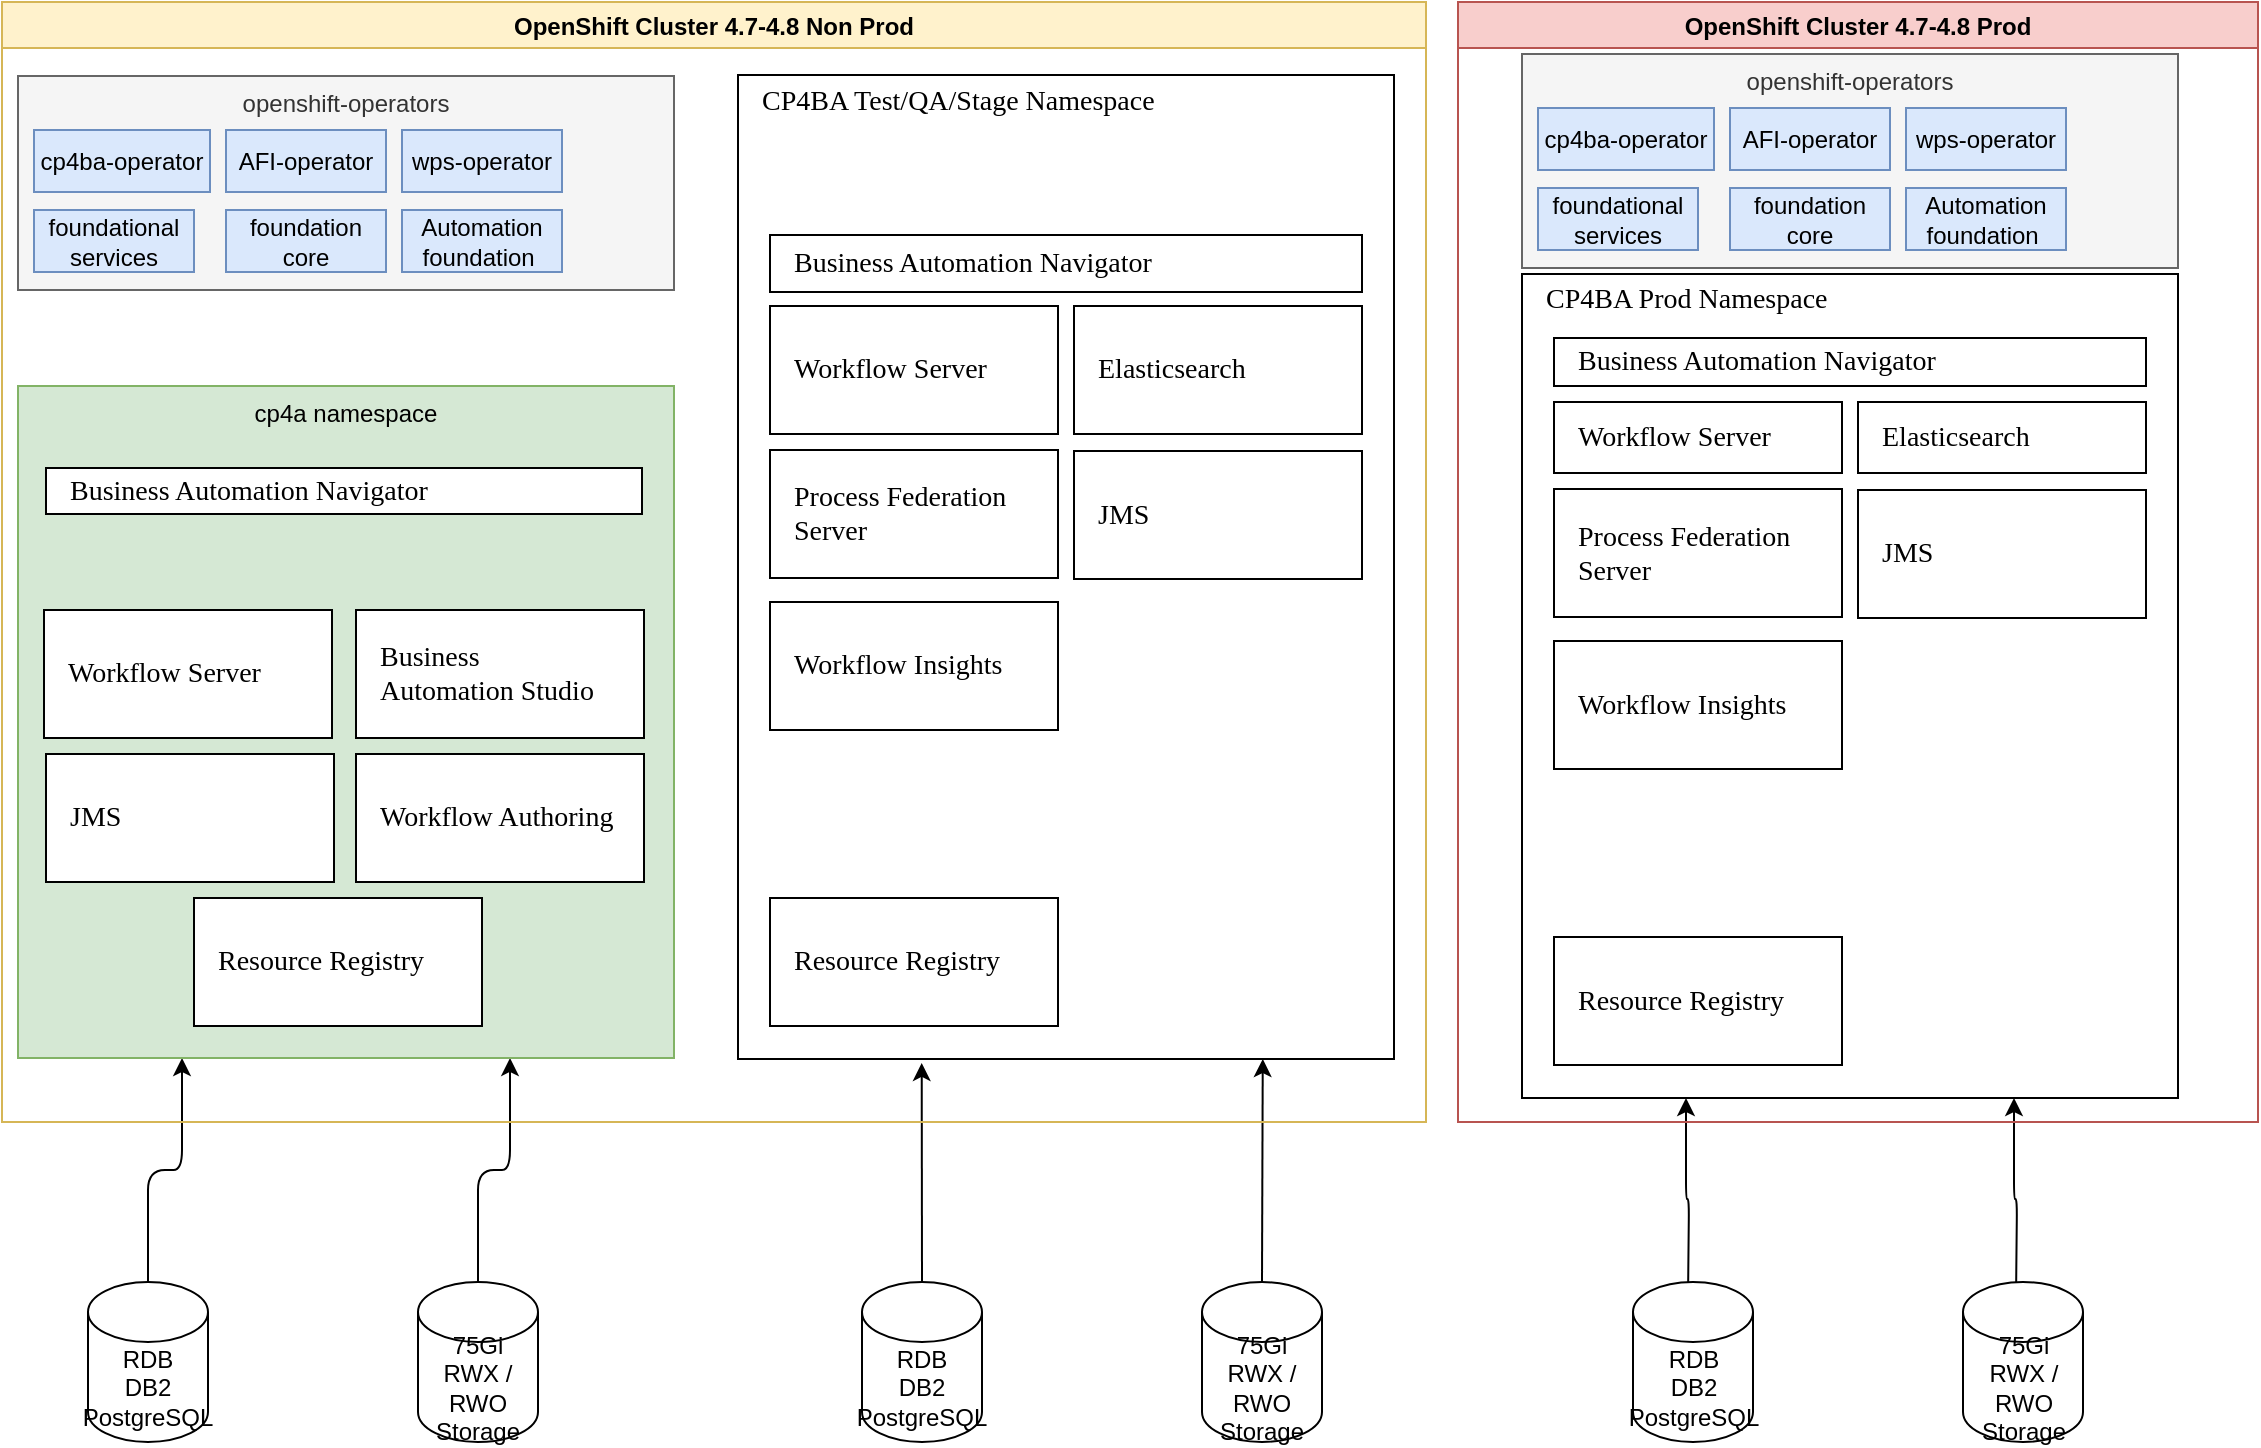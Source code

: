 ﻿<mxfile>
    <diagram id="n7cRyCmh6ItZVgxvmuYI" name="Page-1">
        <mxGraphModel dx="1197" dy="358" grid="1" gridSize="8" guides="1" tooltips="1" connect="1" arrows="1" fold="1" page="1" pageScale="1" pageWidth="1169" pageHeight="827" background="#ffffff" math="0" shadow="0">
            <root>
                <MiscDiagram modelType="MiscDiagram" lastModifiedUserId="dbush@ibm.com" description="" lastModified="2022-01-25T23:59:19Z" _id="miscdiagram_B1mi-XiVt" label="Business Automation Workflow on OCP" id="0">
                    <mxCell/>
                </MiscDiagram>
                <mxCell id="1" parent="0"/>
                <mxCell id="miscdiagram_B1mi-XiVt_43dyQNuRUQxf" style="edgeStyle=orthogonalEdgeStyle;rounded=1;orthogonalLoop=1;jettySize=auto;html=1;jumpStyle=arc;jumpSize=8;entryX=0.25;entryY=1;entryDx=0;entryDy=0;exitX=0.5;exitY=0;exitDx=0;exitDy=0;exitPerimeter=0;" parent="1" source="4" target="15" edge="1">
                    <mxGeometry relative="1" as="geometry">
                        <mxPoint x="82" y="672" as="sourcePoint"/>
                    </mxGeometry>
                </mxCell>
                <mxCell id="miscdiagram_B1mi-XiVt_53dyQNuRDxSE" style="edgeStyle=orthogonalEdgeStyle;rounded=1;orthogonalLoop=1;jettySize=auto;html=1;jumpStyle=arc;jumpSize=8;entryX=0.75;entryY=1;entryDx=0;entryDy=0;exitX=0.5;exitY=0;exitDx=0;exitDy=0;exitPerimeter=0;" parent="1" source="7" target="15" edge="1">
                    <mxGeometry relative="1" as="geometry">
                        <mxPoint x="180" y="673" as="sourcePoint"/>
                    </mxGeometry>
                </mxCell>
                <mxCell id="miscdiagram_B1mi-XiVt_83dyQNuRceHy" style="edgeStyle=orthogonalEdgeStyle;rounded=1;orthogonalLoop=1;jettySize=auto;html=1;jumpStyle=arc;jumpSize=8;entryX=0.28;entryY=1.004;entryDx=0;entryDy=0;entryPerimeter=0;exitX=0.5;exitY=0;exitDx=0;exitDy=0;exitPerimeter=0;" parent="1" source="8" target="miscdiagram_B1mi-XiVt_233dyQNuR5TzZ" edge="1">
                    <mxGeometry relative="1" as="geometry">
                        <mxPoint x="468" y="673" as="sourcePoint"/>
                    </mxGeometry>
                </mxCell>
                <mxCell id="miscdiagram_B1mi-XiVt_93dyQNuRpAbz" style="edgeStyle=orthogonalEdgeStyle;rounded=1;orthogonalLoop=1;jettySize=auto;html=1;jumpStyle=arc;jumpSize=8;entryX=0.8;entryY=1;entryDx=0;entryDy=0;entryPerimeter=0;exitX=0.5;exitY=0;exitDx=0;exitDy=0;exitPerimeter=0;" parent="1" source="9" target="miscdiagram_B1mi-XiVt_233dyQNuR5TzZ" edge="1">
                    <mxGeometry relative="1" as="geometry">
                        <mxPoint x="639" y="673" as="sourcePoint"/>
                    </mxGeometry>
                </mxCell>
                <mxCell id="miscdiagram_B1mi-XiVt_123dyQNuRwhRd" style="edgeStyle=orthogonalEdgeStyle;rounded=1;orthogonalLoop=1;jettySize=auto;html=1;jumpStyle=arc;jumpSize=8;entryX=0.25;entryY=1;entryDx=0;entryDy=0;entryPerimeter=0;" parent="1" target="miscdiagram_B1mi-XiVt_363dyQNuRBiuD" edge="1">
                    <mxGeometry relative="1" as="geometry">
                        <mxPoint x="851" y="673" as="sourcePoint"/>
                    </mxGeometry>
                </mxCell>
                <mxCell id="miscdiagram_B1mi-XiVt_133dyQNuRwoWk" style="edgeStyle=orthogonalEdgeStyle;rounded=1;orthogonalLoop=1;jettySize=auto;html=1;jumpStyle=arc;jumpSize=8;entryX=0.75;entryY=1;entryDx=0;entryDy=0;entryPerimeter=0;" parent="1" target="miscdiagram_B1mi-XiVt_363dyQNuRBiuD" edge="1">
                    <mxGeometry relative="1" as="geometry">
                        <mxPoint x="1015" y="673" as="sourcePoint"/>
                    </mxGeometry>
                </mxCell>
                <mxCell id="2" value="OpenShift Cluster 4.7-4.8 Non Prod" style="swimlane;fillColor=#fff2cc;strokeColor=#d6b656;" parent="1" vertex="1">
                    <mxGeometry x="8" y="24" width="712" height="560" as="geometry"/>
                </mxCell>
                <UserObject placeholders="1" label="CP4BA Test/QA/Stage Namespace" Icon-Name="border--none" id="miscdiagram_B1mi-XiVt_233dyQNuR5TzZ">
                    <mxCell style="shape=mxgraph.ibm2mondrian.base;shapeType=lg;shapeLayout=expanded;colorFamily=green;colorBackground=noColor:noColor;html=1;whiteSpace=wrap;metaEdit=1;strokeWidth=1;collapsible=0;recursiveResize=0;expand=0;fontFamily=IBM Plex Sans;fontColor=#000000;fontSize=14;image=;verticalAlign=top;align=left;spacing=0;spacingLeft=12;spacingRight=16;spacingTop=0;spacingBottom=0;container=1" parent="2" vertex="1">
                        <mxGeometry x="368" y="36.5" width="328" height="492" as="geometry"/>
                    </mxCell>
                </UserObject>
                <UserObject placeholders="1" label="Business Automation Navigator" Icon-Name="cube" _id="userobject_36y3cLvDFU4" id="miscdiagram_B1mi-XiVt_243dyQNuRa10m">
                    <mxCell style="shape=mxgraph.ibm2mondrian.base;shapeType=lg;shapeLayout=expanded;colorFamily=green;colorBackground=noColor:noColor;html=1;whiteSpace=wrap;metaEdit=1;strokeWidth=1;collapsible=0;recursiveResize=0;expand=0;fontFamily=IBM Plex Sans;fontColor=#000000;fontSize=14;image=;verticalAlign=middle;align=left;spacing=0;spacingLeft=12;spacingRight=16;spacingTop=0;spacingBottom=0;container=1" parent="miscdiagram_B1mi-XiVt_233dyQNuR5TzZ" vertex="1">
                        <mxGeometry x="16" y="80" width="296" height="28.5" as="geometry"/>
                    </mxCell>
                </UserObject>
                <UserObject placeholders="1" label="Workflow Server" Icon-Name="cube" _id="userobject_36y3cLvdL76" id="miscdiagram_B1mi-XiVt_253dyQNuRO6Fu">
                    <mxCell style="shape=mxgraph.ibm2mondrian.base;shapeType=lg;shapeLayout=expanded;colorFamily=green;colorBackground=noColor:noColor;html=1;whiteSpace=wrap;metaEdit=1;strokeWidth=1;collapsible=0;recursiveResize=0;expand=0;fontFamily=IBM Plex Sans;fontColor=#000000;fontSize=14;image=;verticalAlign=middle;align=left;spacing=0;spacingLeft=12;spacingRight=16;spacingTop=0;spacingBottom=0;container=1" parent="miscdiagram_B1mi-XiVt_233dyQNuR5TzZ" vertex="1">
                        <mxGeometry x="16" y="115.5" width="144" height="64" as="geometry"/>
                    </mxCell>
                </UserObject>
                <UserObject placeholders="1" label="Process Federation Server" Icon-Name="cube" _id="userobject_36y3cLvsVA0" id="miscdiagram_B1mi-XiVt_263dyQNuRanNm">
                    <mxCell style="shape=mxgraph.ibm2mondrian.base;shapeType=lg;shapeLayout=expanded;colorFamily=green;colorBackground=noColor:noColor;html=1;whiteSpace=wrap;metaEdit=1;strokeWidth=1;collapsible=0;recursiveResize=0;expand=0;fontFamily=IBM Plex Sans;fontColor=#000000;fontSize=14;image=;verticalAlign=middle;align=left;spacing=0;spacingLeft=12;spacingRight=16;spacingTop=0;spacingBottom=0;container=1" parent="miscdiagram_B1mi-XiVt_233dyQNuR5TzZ" vertex="1">
                        <mxGeometry x="16" y="187.5" width="144" height="64" as="geometry"/>
                    </mxCell>
                </UserObject>
                <UserObject placeholders="1" label="Workflow Insights" Icon-Name="cube" _id="userobject_36y3cLvmbec" id="miscdiagram_B1mi-XiVt_273dyQNuRzqN7">
                    <mxCell style="shape=mxgraph.ibm2mondrian.base;shapeType=lg;shapeLayout=expanded;colorFamily=green;colorBackground=noColor:noColor;html=1;whiteSpace=wrap;metaEdit=1;strokeWidth=1;collapsible=0;recursiveResize=0;expand=0;fontFamily=IBM Plex Sans;fontColor=#000000;fontSize=14;image=;verticalAlign=middle;align=left;spacing=0;spacingLeft=12;spacingRight=16;spacingTop=0;spacingBottom=0;container=1" parent="miscdiagram_B1mi-XiVt_233dyQNuR5TzZ" vertex="1">
                        <mxGeometry x="16" y="263.5" width="144" height="64" as="geometry"/>
                    </mxCell>
                </UserObject>
                <UserObject placeholders="1" label="Resource Registry" Icon-Name="cube" _id="userobject_36y3cLwXUUV" id="miscdiagram_B1mi-XiVt_293dyQNuRFxgx">
                    <mxCell style="shape=mxgraph.ibm2mondrian.base;shapeType=lg;shapeLayout=expanded;colorFamily=green;colorBackground=noColor:noColor;html=1;whiteSpace=wrap;metaEdit=1;strokeWidth=1;collapsible=0;recursiveResize=0;expand=0;fontFamily=IBM Plex Sans;fontColor=#000000;fontSize=14;image=;verticalAlign=middle;align=left;spacing=0;spacingLeft=12;spacingRight=16;spacingTop=0;spacingBottom=0;container=1" parent="miscdiagram_B1mi-XiVt_233dyQNuR5TzZ" vertex="1">
                        <mxGeometry x="16" y="411.5" width="144" height="64" as="geometry"/>
                    </mxCell>
                </UserObject>
                <UserObject placeholders="1" label="JMS" Icon-Name="cube" _id="userobject_36y3cLwyxS9" id="miscdiagram_B1mi-XiVt_333dyQNuRNixF">
                    <mxCell style="shape=mxgraph.ibm2mondrian.base;shapeType=lg;shapeLayout=expanded;colorFamily=green;colorBackground=noColor:noColor;html=1;whiteSpace=wrap;metaEdit=1;strokeWidth=1;collapsible=0;recursiveResize=0;expand=0;fontFamily=IBM Plex Sans;fontColor=#000000;fontSize=14;image=;verticalAlign=middle;align=left;spacing=0;spacingLeft=12;spacingRight=16;spacingTop=0;spacingBottom=0;container=1" parent="miscdiagram_B1mi-XiVt_233dyQNuR5TzZ" vertex="1">
                        <mxGeometry x="168" y="188" width="144" height="64" as="geometry"/>
                    </mxCell>
                </UserObject>
                <UserObject placeholders="1" label="Elasticsearch" Icon-Name="cube" _id="userobject_36y3cLwUjYT" id="miscdiagram_B1mi-XiVt_343dyQNuRgBMq">
                    <mxCell style="shape=mxgraph.ibm2mondrian.base;shapeType=lg;shapeLayout=expanded;colorFamily=green;colorBackground=noColor:noColor;html=1;whiteSpace=wrap;metaEdit=1;strokeWidth=1;collapsible=0;recursiveResize=0;expand=0;fontFamily=IBM Plex Sans;fontColor=#000000;fontSize=14;image=;verticalAlign=middle;align=left;spacing=0;spacingLeft=12;spacingRight=16;spacingTop=0;spacingBottom=0;container=1" parent="miscdiagram_B1mi-XiVt_233dyQNuR5TzZ" vertex="1">
                        <mxGeometry x="168" y="115.5" width="144" height="64" as="geometry"/>
                    </mxCell>
                </UserObject>
                <mxCell id="12" value="openshift-operators" style="rounded=0;whiteSpace=wrap;html=1;fillColor=#f5f5f5;fontColor=#333333;strokeColor=#666666;verticalAlign=top;" parent="2" vertex="1">
                    <mxGeometry x="8" y="37" width="328" height="107" as="geometry"/>
                </mxCell>
                <mxCell id="13" value="cp4ba-operator" style="rounded=0;whiteSpace=wrap;html=1;fillColor=#dae8fc;strokeColor=#6c8ebf;" parent="2" vertex="1">
                    <mxGeometry x="16" y="64" width="88" height="31" as="geometry"/>
                </mxCell>
                <mxCell id="14" value="AFI-operator" style="rounded=0;whiteSpace=wrap;html=1;fillColor=#dae8fc;strokeColor=#6c8ebf;" parent="2" vertex="1">
                    <mxGeometry x="112" y="64" width="80" height="31" as="geometry"/>
                </mxCell>
                <mxCell id="15" value="cp4a namespace" style="rounded=0;whiteSpace=wrap;html=1;verticalAlign=top;fillColor=#d5e8d4;strokeColor=#82b366;" parent="2" vertex="1">
                    <mxGeometry x="8" y="192" width="328" height="336" as="geometry"/>
                </mxCell>
                <UserObject placeholders="1" label="Business Automation Navigator" Icon-Name="cube" _id="userobject_36xxOpgz7oH" id="miscdiagram_B1mi-XiVt_183dyQNuRCdp0">
                    <mxCell style="shape=mxgraph.ibm2mondrian.base;shapeType=lg;shapeLayout=expanded;colorFamily=green;colorBackground=noColor:noColor;html=1;whiteSpace=wrap;metaEdit=1;strokeWidth=1;collapsible=0;recursiveResize=0;expand=0;fontFamily=IBM Plex Sans;fontColor=#000000;fontSize=14;image=;verticalAlign=middle;align=left;spacing=0;spacingLeft=12;spacingRight=16;spacingTop=0;spacingBottom=0;container=1" parent="2" vertex="1">
                        <mxGeometry x="22" y="233" width="298" height="23" as="geometry"/>
                    </mxCell>
                </UserObject>
                <UserObject placeholders="1" label="Business Automation Studio" Icon-Name="cube" _id="userobject_36xzUgNaQta" id="miscdiagram_B1mi-XiVt_203dyQNuRJsQD">
                    <mxCell style="shape=mxgraph.ibm2mondrian.base;shapeType=lg;shapeLayout=expanded;colorFamily=green;colorBackground=noColor:noColor;html=1;whiteSpace=wrap;metaEdit=1;strokeWidth=1;collapsible=0;recursiveResize=0;expand=0;fontFamily=IBM Plex Sans;fontColor=#000000;fontSize=14;image=;verticalAlign=middle;align=left;spacing=0;spacingLeft=12;spacingRight=16;spacingTop=0;spacingBottom=0;container=1" parent="2" vertex="1">
                        <mxGeometry x="177" y="304" width="144" height="64" as="geometry"/>
                    </mxCell>
                </UserObject>
                <UserObject placeholders="1" label="Workflow Authoring" Icon-Name="cube" _id="userobject_33307lJiBC1" id="miscdiagram_B1mi-XiVt_173dyQNuRdhab">
                    <mxCell style="shape=mxgraph.ibm2mondrian.base;shapeType=lg;shapeLayout=expanded;colorFamily=green;colorBackground=noColor:noColor;html=1;whiteSpace=wrap;metaEdit=1;strokeWidth=1;collapsible=0;recursiveResize=0;expand=0;fontFamily=IBM Plex Sans;fontColor=#000000;fontSize=14;image=;verticalAlign=middle;align=left;spacing=0;spacingLeft=12;spacingRight=16;spacingTop=0;spacingBottom=0;container=1" parent="2" vertex="1">
                        <mxGeometry x="177" y="376" width="144" height="64" as="geometry"/>
                    </mxCell>
                </UserObject>
                <UserObject placeholders="1" label="Workflow Server" Icon-Name="cube" id="miscdiagram_B1mi-XiVt_163dyQNuR74nw">
                    <mxCell style="shape=mxgraph.ibm2mondrian.base;shapeType=lg;shapeLayout=expanded;colorFamily=green;colorBackground=noColor:noColor;html=1;whiteSpace=wrap;metaEdit=1;strokeWidth=1;collapsible=0;recursiveResize=0;expand=0;fontFamily=IBM Plex Sans;fontColor=#000000;fontSize=14;image=;verticalAlign=middle;align=left;spacing=0;spacingLeft=12;spacingRight=16;spacingTop=0;spacingBottom=0;container=1" parent="2" vertex="1">
                        <mxGeometry x="21" y="304" width="144" height="64" as="geometry"/>
                    </mxCell>
                </UserObject>
                <UserObject placeholders="1" label="JMS" Icon-Name="cube" _id="userobject_36xAfdTrJis" id="miscdiagram_B1mi-XiVt_223dyQNuR4viP">
                    <mxCell style="shape=mxgraph.ibm2mondrian.base;shapeType=lg;shapeLayout=expanded;colorFamily=green;colorBackground=noColor:noColor;html=1;whiteSpace=wrap;metaEdit=1;strokeWidth=1;collapsible=0;recursiveResize=0;expand=0;fontFamily=IBM Plex Sans;fontColor=#000000;fontSize=14;image=;verticalAlign=middle;align=left;spacing=0;spacingLeft=12;spacingRight=16;spacingTop=0;spacingBottom=0;container=1" parent="2" vertex="1">
                        <mxGeometry x="22" y="376" width="144" height="64" as="geometry"/>
                    </mxCell>
                </UserObject>
                <UserObject placeholders="1" label="Resource Registry" Icon-Name="cube" _id="userobject_36xxV5GtFeF" id="miscdiagram_B1mi-XiVt_193dyQNuRiL15">
                    <mxCell style="shape=mxgraph.ibm2mondrian.base;shapeType=lg;shapeLayout=expanded;colorFamily=green;colorBackground=noColor:noColor;html=1;whiteSpace=wrap;metaEdit=1;strokeWidth=1;collapsible=0;recursiveResize=0;expand=0;fontFamily=IBM Plex Sans;fontColor=#000000;fontSize=14;image=;verticalAlign=middle;align=left;spacing=0;spacingLeft=12;spacingRight=16;spacingTop=0;spacingBottom=0;container=1" parent="2" vertex="1">
                        <mxGeometry x="96" y="448" width="144" height="64" as="geometry"/>
                    </mxCell>
                </UserObject>
                <mxCell id="21" value="wps-operator" style="rounded=0;whiteSpace=wrap;html=1;fillColor=#dae8fc;strokeColor=#6c8ebf;" vertex="1" parent="2">
                    <mxGeometry x="200" y="64" width="80" height="31" as="geometry"/>
                </mxCell>
                <mxCell id="22" value="foundational services" style="rounded=0;whiteSpace=wrap;html=1;fillColor=#dae8fc;strokeColor=#6c8ebf;" vertex="1" parent="2">
                    <mxGeometry x="16" y="104" width="80" height="31" as="geometry"/>
                </mxCell>
                <mxCell id="23" value="foundation core" style="rounded=0;whiteSpace=wrap;html=1;fillColor=#dae8fc;strokeColor=#6c8ebf;" vertex="1" parent="2">
                    <mxGeometry x="112" y="104" width="80" height="31" as="geometry"/>
                </mxCell>
                <mxCell id="24" value="Automation foundation&amp;nbsp;" style="rounded=0;whiteSpace=wrap;html=1;fillColor=#dae8fc;strokeColor=#6c8ebf;" vertex="1" parent="2">
                    <mxGeometry x="200" y="104" width="80" height="31" as="geometry"/>
                </mxCell>
                <mxCell id="3" value="OpenShift Cluster 4.7-4.8 Prod" style="swimlane;fillColor=#f8cecc;strokeColor=#b85450;" parent="1" vertex="1">
                    <mxGeometry x="736" y="24" width="400" height="560" as="geometry"/>
                </mxCell>
                <UserObject placeholders="1" label="CP4BA Prod Namespace" Icon-Name="border--none" _id="userobject_3aq1ApxJrjd" id="miscdiagram_B1mi-XiVt_363dyQNuRBiuD">
                    <mxCell style="shape=mxgraph.ibm2mondrian.base;shapeType=lg;shapeLayout=expanded;colorFamily=green;colorBackground=noColor:noColor;html=1;whiteSpace=wrap;metaEdit=1;strokeWidth=1;collapsible=0;recursiveResize=0;expand=0;fontFamily=IBM Plex Sans;fontColor=#000000;fontSize=14;image=;verticalAlign=top;align=left;spacing=0;spacingLeft=12;spacingRight=16;spacingTop=0;spacingBottom=0;container=1" parent="3" vertex="1">
                        <mxGeometry x="32" y="136" width="328" height="412" as="geometry"/>
                    </mxCell>
                </UserObject>
                <UserObject placeholders="1" label="Business Automation Navigator" Icon-Name="cube" _id="userobject_3aq1ApyPILN" id="miscdiagram_B1mi-XiVt_373dyQNuRimFg">
                    <mxCell style="shape=mxgraph.ibm2mondrian.base;shapeType=lg;shapeLayout=expanded;colorFamily=green;colorBackground=noColor:noColor;html=1;whiteSpace=wrap;metaEdit=1;strokeWidth=1;collapsible=0;recursiveResize=0;expand=0;fontFamily=IBM Plex Sans;fontColor=#000000;fontSize=14;image=;verticalAlign=middle;align=left;spacing=0;spacingLeft=12;spacingRight=16;spacingTop=0;spacingBottom=0;container=1" parent="miscdiagram_B1mi-XiVt_363dyQNuRBiuD" vertex="1">
                        <mxGeometry x="16" y="32" width="296" height="24" as="geometry"/>
                    </mxCell>
                </UserObject>
                <UserObject placeholders="1" label="Workflow Server" Icon-Name="cube" _id="userobject_3aq1ApyDzPA" id="miscdiagram_B1mi-XiVt_383dyQNuRLyA6">
                    <mxCell style="shape=mxgraph.ibm2mondrian.base;shapeType=lg;shapeLayout=expanded;colorFamily=green;colorBackground=noColor:noColor;html=1;whiteSpace=wrap;metaEdit=1;strokeWidth=1;collapsible=0;recursiveResize=0;expand=0;fontFamily=IBM Plex Sans;fontColor=#000000;fontSize=14;image=;verticalAlign=middle;align=left;spacing=0;spacingLeft=12;spacingRight=16;spacingTop=0;spacingBottom=0;container=1" parent="miscdiagram_B1mi-XiVt_363dyQNuRBiuD" vertex="1">
                        <mxGeometry x="16" y="64" width="144" height="35.5" as="geometry"/>
                    </mxCell>
                </UserObject>
                <UserObject placeholders="1" label="Process Federation Server" Icon-Name="cube" _id="userobject_3aq1Apy78M6" id="miscdiagram_B1mi-XiVt_393dyQNuRI2Vs">
                    <mxCell style="shape=mxgraph.ibm2mondrian.base;shapeType=lg;shapeLayout=expanded;colorFamily=green;colorBackground=noColor:noColor;html=1;whiteSpace=wrap;metaEdit=1;strokeWidth=1;collapsible=0;recursiveResize=0;expand=0;fontFamily=IBM Plex Sans;fontColor=#000000;fontSize=14;image=;verticalAlign=middle;align=left;spacing=0;spacingLeft=12;spacingRight=16;spacingTop=0;spacingBottom=0;container=1" parent="miscdiagram_B1mi-XiVt_363dyQNuRBiuD" vertex="1">
                        <mxGeometry x="16" y="107.5" width="144" height="64" as="geometry"/>
                    </mxCell>
                </UserObject>
                <UserObject placeholders="1" label="Workflow Insights" Icon-Name="cube" _id="userobject_3aq1ApyDDlS" id="miscdiagram_B1mi-XiVt_403dyQNuRXnkZ">
                    <mxCell style="shape=mxgraph.ibm2mondrian.base;shapeType=lg;shapeLayout=expanded;colorFamily=green;colorBackground=noColor:noColor;html=1;whiteSpace=wrap;metaEdit=1;strokeWidth=1;collapsible=0;recursiveResize=0;expand=0;fontFamily=IBM Plex Sans;fontColor=#000000;fontSize=14;image=;verticalAlign=middle;align=left;spacing=0;spacingLeft=12;spacingRight=16;spacingTop=0;spacingBottom=0;container=1" parent="miscdiagram_B1mi-XiVt_363dyQNuRBiuD" vertex="1">
                        <mxGeometry x="16" y="183.5" width="144" height="64" as="geometry"/>
                    </mxCell>
                </UserObject>
                <UserObject placeholders="1" label="Resource Registry" Icon-Name="cube" _id="userobject_3aq1Apygkcd" id="miscdiagram_B1mi-XiVt_423dyQNuRAbgW">
                    <mxCell style="shape=mxgraph.ibm2mondrian.base;shapeType=lg;shapeLayout=expanded;colorFamily=green;colorBackground=noColor:noColor;html=1;whiteSpace=wrap;metaEdit=1;strokeWidth=1;collapsible=0;recursiveResize=0;expand=0;fontFamily=IBM Plex Sans;fontColor=#000000;fontSize=14;image=;verticalAlign=middle;align=left;spacing=0;spacingLeft=12;spacingRight=16;spacingTop=0;spacingBottom=0;container=1" parent="miscdiagram_B1mi-XiVt_363dyQNuRBiuD" vertex="1">
                        <mxGeometry x="16" y="331.5" width="144" height="64" as="geometry"/>
                    </mxCell>
                </UserObject>
                <UserObject placeholders="1" label="JMS" Icon-Name="cube" _id="userobject_3aq1Apyf4Vp" id="miscdiagram_B1mi-XiVt_463dyQNuRknFu">
                    <mxCell style="shape=mxgraph.ibm2mondrian.base;shapeType=lg;shapeLayout=expanded;colorFamily=green;colorBackground=noColor:noColor;html=1;whiteSpace=wrap;metaEdit=1;strokeWidth=1;collapsible=0;recursiveResize=0;expand=0;fontFamily=IBM Plex Sans;fontColor=#000000;fontSize=14;image=;verticalAlign=middle;align=left;spacing=0;spacingLeft=12;spacingRight=16;spacingTop=0;spacingBottom=0;container=1" parent="miscdiagram_B1mi-XiVt_363dyQNuRBiuD" vertex="1">
                        <mxGeometry x="168" y="108" width="144" height="64" as="geometry"/>
                    </mxCell>
                </UserObject>
                <UserObject placeholders="1" label="Elasticsearch" Icon-Name="cube" _id="userobject_3aq1Apzbwc4" id="miscdiagram_B1mi-XiVt_473dyQNuRft76">
                    <mxCell style="shape=mxgraph.ibm2mondrian.base;shapeType=lg;shapeLayout=expanded;colorFamily=green;colorBackground=noColor:noColor;html=1;whiteSpace=wrap;metaEdit=1;strokeWidth=1;collapsible=0;recursiveResize=0;expand=0;fontFamily=IBM Plex Sans;fontColor=#000000;fontSize=14;image=;verticalAlign=middle;align=left;spacing=0;spacingLeft=12;spacingRight=16;spacingTop=0;spacingBottom=0;container=1" parent="miscdiagram_B1mi-XiVt_363dyQNuRBiuD" vertex="1">
                        <mxGeometry x="168" y="64" width="144" height="35.5" as="geometry"/>
                    </mxCell>
                </UserObject>
                <mxCell id="25" value="openshift-operators" style="rounded=0;whiteSpace=wrap;html=1;fillColor=#f5f5f5;fontColor=#333333;strokeColor=#666666;verticalAlign=top;" vertex="1" parent="3">
                    <mxGeometry x="32" y="26" width="328" height="107" as="geometry"/>
                </mxCell>
                <mxCell id="26" value="cp4ba-operator" style="rounded=0;whiteSpace=wrap;html=1;fillColor=#dae8fc;strokeColor=#6c8ebf;" vertex="1" parent="3">
                    <mxGeometry x="40" y="53" width="88" height="31" as="geometry"/>
                </mxCell>
                <mxCell id="27" value="AFI-operator" style="rounded=0;whiteSpace=wrap;html=1;fillColor=#dae8fc;strokeColor=#6c8ebf;" vertex="1" parent="3">
                    <mxGeometry x="136" y="53" width="80" height="31" as="geometry"/>
                </mxCell>
                <mxCell id="28" value="wps-operator" style="rounded=0;whiteSpace=wrap;html=1;fillColor=#dae8fc;strokeColor=#6c8ebf;" vertex="1" parent="3">
                    <mxGeometry x="224" y="53" width="80" height="31" as="geometry"/>
                </mxCell>
                <mxCell id="29" value="foundational services" style="rounded=0;whiteSpace=wrap;html=1;fillColor=#dae8fc;strokeColor=#6c8ebf;" vertex="1" parent="3">
                    <mxGeometry x="40" y="93" width="80" height="31" as="geometry"/>
                </mxCell>
                <mxCell id="30" value="foundation core" style="rounded=0;whiteSpace=wrap;html=1;fillColor=#dae8fc;strokeColor=#6c8ebf;" vertex="1" parent="3">
                    <mxGeometry x="136" y="93" width="80" height="31" as="geometry"/>
                </mxCell>
                <mxCell id="31" value="Automation foundation&amp;nbsp;" style="rounded=0;whiteSpace=wrap;html=1;fillColor=#dae8fc;strokeColor=#6c8ebf;" vertex="1" parent="3">
                    <mxGeometry x="224" y="93" width="80" height="31" as="geometry"/>
                </mxCell>
                <mxCell id="4" value="RDB&lt;br&gt;DB2 PostgreSQL" style="shape=cylinder3;whiteSpace=wrap;html=1;boundedLbl=1;backgroundOutline=1;size=15;" parent="1" vertex="1">
                    <mxGeometry x="51" y="664" width="60" height="80" as="geometry"/>
                </mxCell>
                <mxCell id="7" value="75Gi&lt;br&gt;RWX / RWO&lt;br&gt;Storage" style="shape=cylinder3;whiteSpace=wrap;html=1;boundedLbl=1;backgroundOutline=1;size=15;" parent="1" vertex="1">
                    <mxGeometry x="216" y="664" width="60" height="80" as="geometry"/>
                </mxCell>
                <mxCell id="8" value="RDB&lt;br&gt;DB2 PostgreSQL" style="shape=cylinder3;whiteSpace=wrap;html=1;boundedLbl=1;backgroundOutline=1;size=15;" parent="1" vertex="1">
                    <mxGeometry x="438" y="664" width="60" height="80" as="geometry"/>
                </mxCell>
                <mxCell id="9" value="75Gi&lt;br&gt;RWX / RWO&lt;br&gt;Storage" style="shape=cylinder3;whiteSpace=wrap;html=1;boundedLbl=1;backgroundOutline=1;size=15;" parent="1" vertex="1">
                    <mxGeometry x="608" y="664" width="60" height="80" as="geometry"/>
                </mxCell>
                <mxCell id="10" value="RDB&lt;br&gt;DB2 PostgreSQL" style="shape=cylinder3;whiteSpace=wrap;html=1;boundedLbl=1;backgroundOutline=1;size=15;" parent="1" vertex="1">
                    <mxGeometry x="823.5" y="664" width="60" height="80" as="geometry"/>
                </mxCell>
                <mxCell id="11" value="75Gi&lt;br&gt;RWX / RWO&lt;br&gt;Storage" style="shape=cylinder3;whiteSpace=wrap;html=1;boundedLbl=1;backgroundOutline=1;size=15;" parent="1" vertex="1">
                    <mxGeometry x="988.5" y="664" width="60" height="80" as="geometry"/>
                </mxCell>
            </root>
        </mxGraphModel>
    </diagram>
</mxfile>